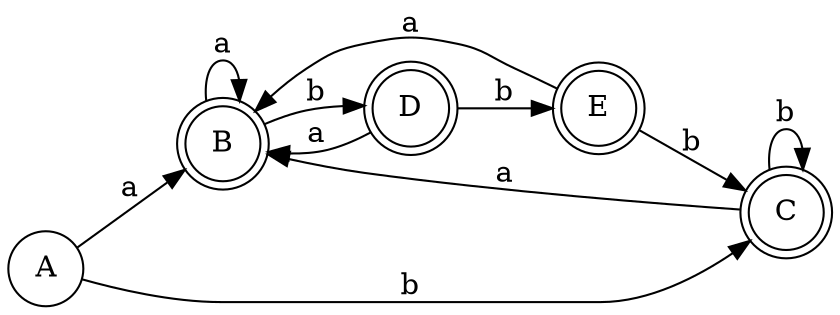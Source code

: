 digraph finite_state_machine {
	rankdir=LR size="8,5"
	node [shape=doublecircle]
	B
	C
	B
	D
	B
	C
	B
	E
	B
	C
	node [shape=circle]
	A -> B [label=a]
	A -> C [label=b]
	B -> B [label=a]
	B -> D [label=b]
	C -> B [label=a]
	C -> C [label=b]
	D -> B [label=a]
	D -> E [label=b]
	E -> B [label=a]
	E -> C [label=b]
}

